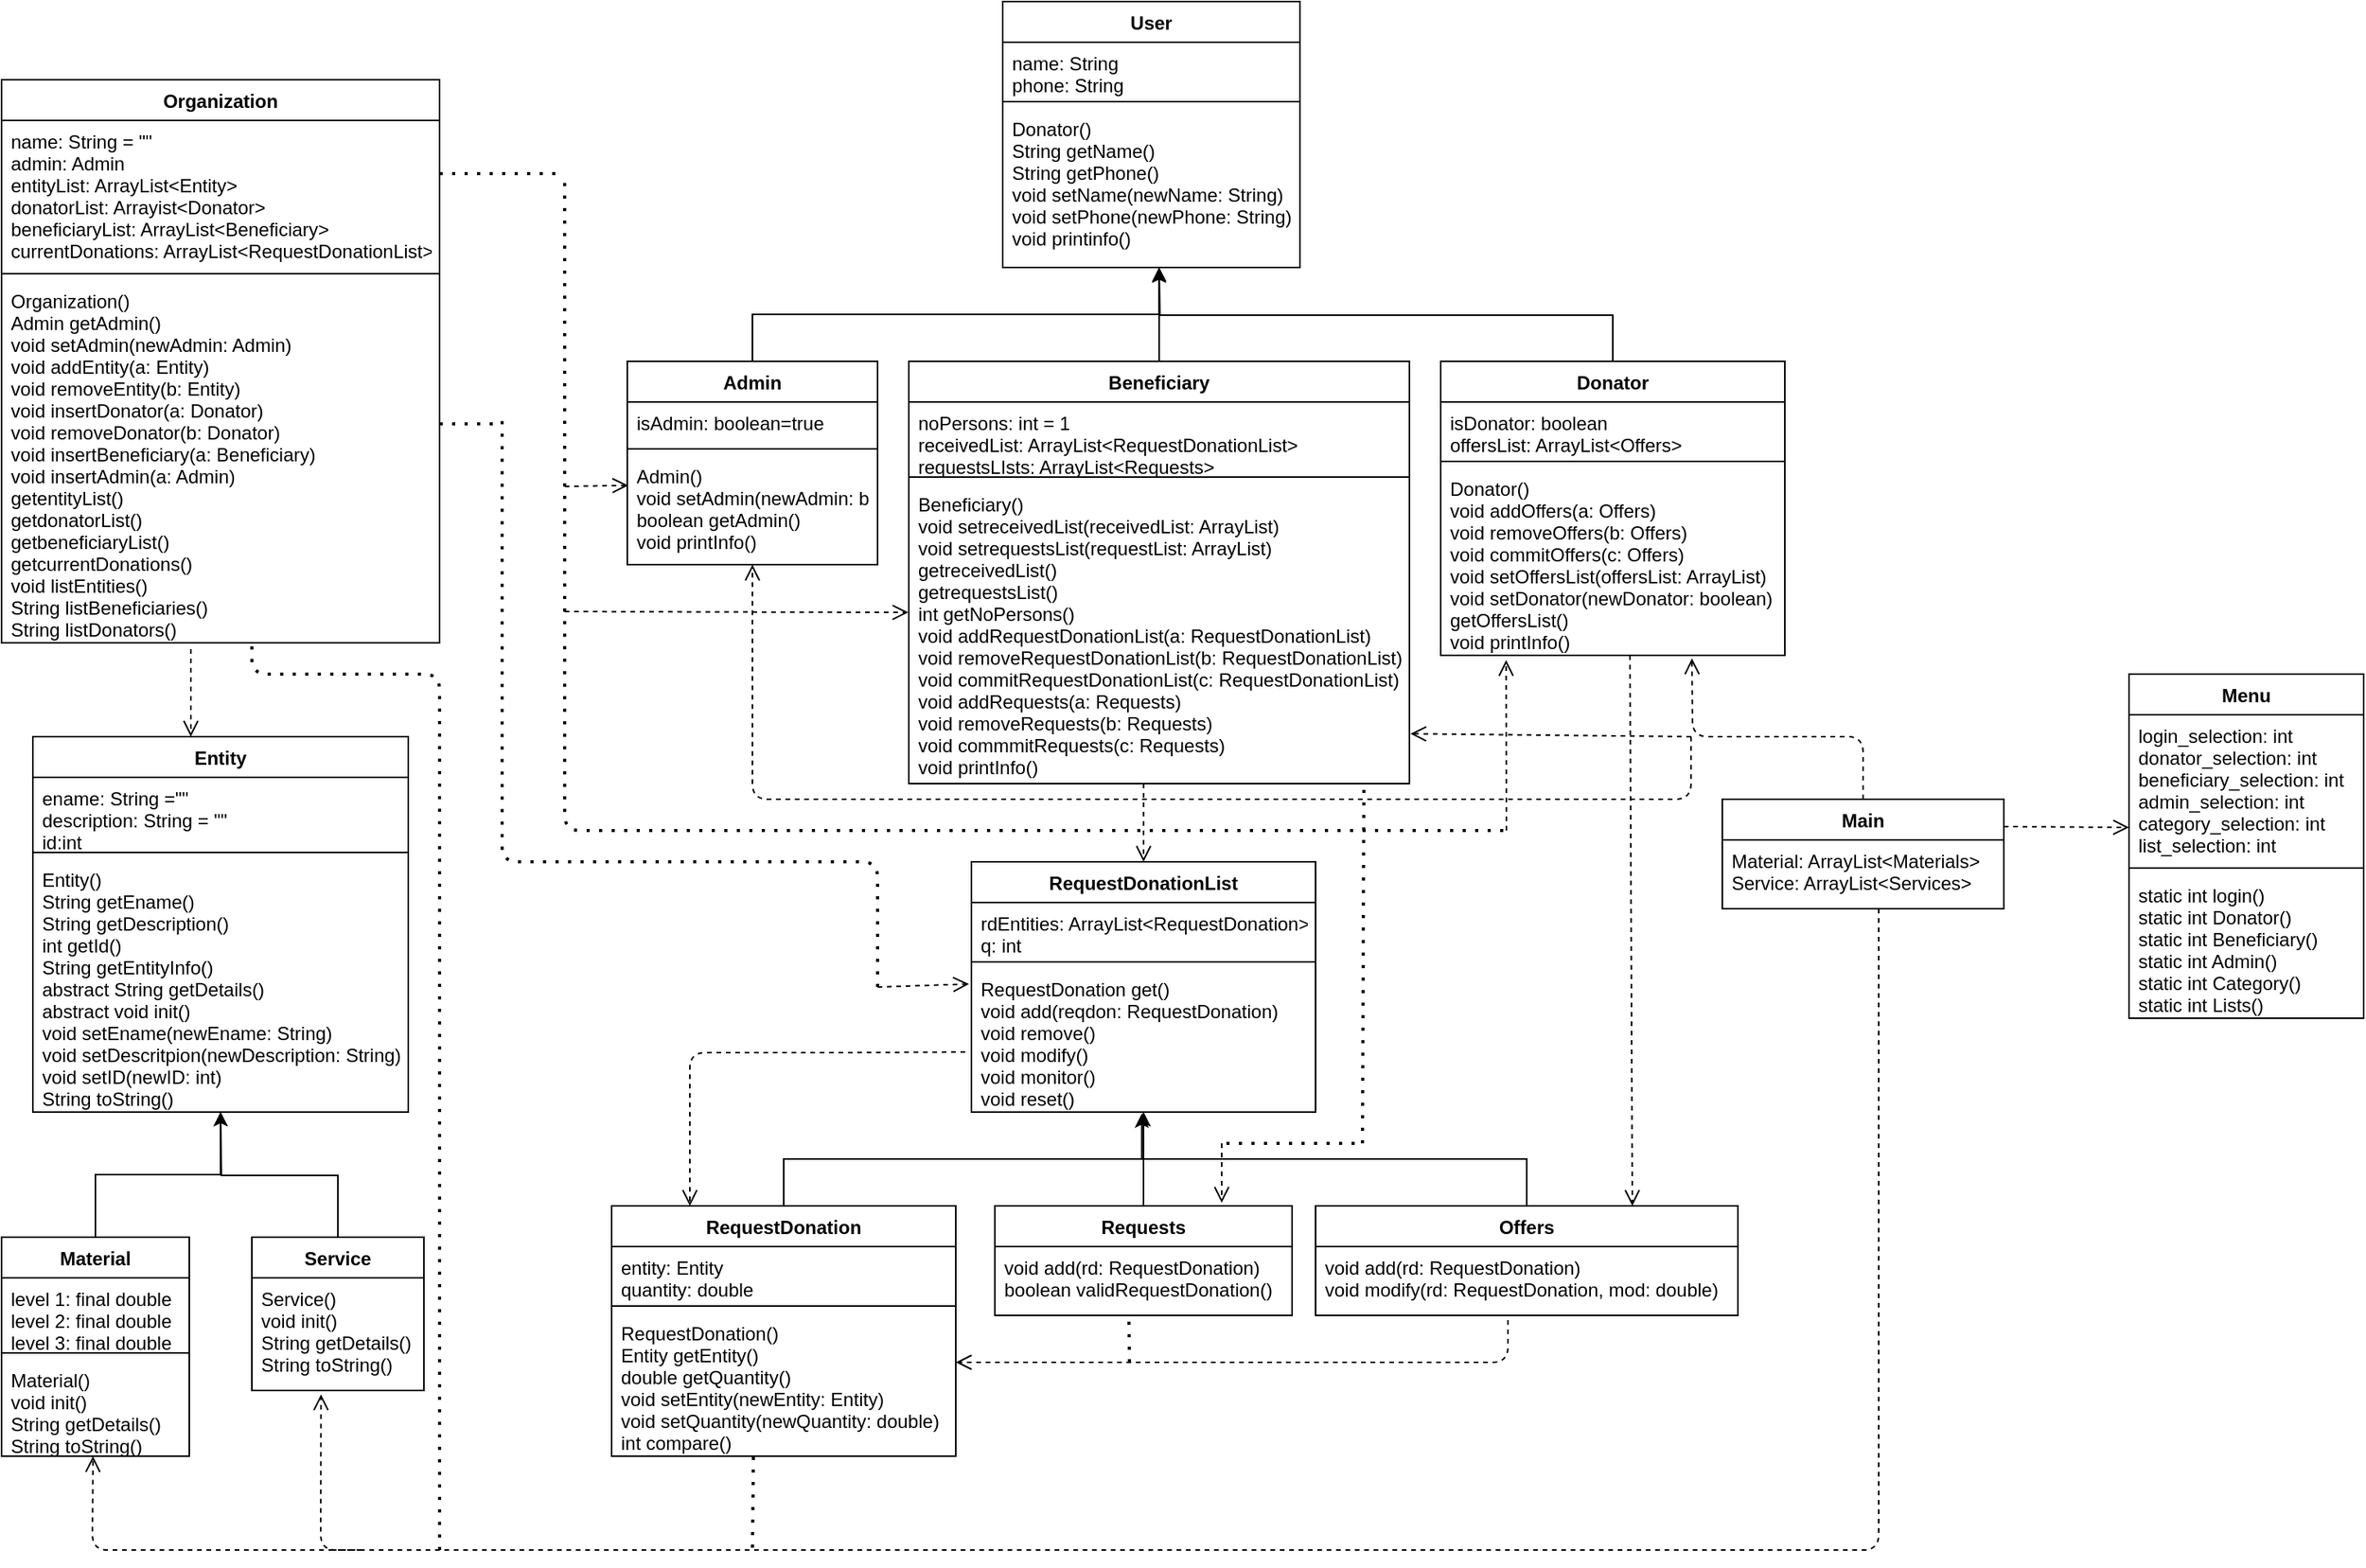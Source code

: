 <mxfile version="14.7.6" type="device"><diagram id="nrR3hgGdpVHECuDqaABF" name="Page-1"><mxGraphModel dx="2506" dy="1089" grid="1" gridSize="10" guides="1" tooltips="1" connect="1" arrows="1" fold="1" page="1" pageScale="1" pageWidth="1920" pageHeight="1200" math="0" shadow="0"><root><mxCell id="0"/><mxCell id="1" parent="0"/><mxCell id="hoWCv9j6FVmOAYDfdOE6-2" value="User" style="swimlane;fontStyle=1;align=center;verticalAlign=top;childLayout=stackLayout;horizontal=1;startSize=26;horizontalStack=0;resizeParent=1;resizeParentMax=0;resizeLast=0;collapsible=1;marginBottom=0;" vertex="1" parent="1"><mxGeometry x="760" y="10" width="190" height="170" as="geometry"/></mxCell><mxCell id="hoWCv9j6FVmOAYDfdOE6-3" value="name: String&#10;phone: String" style="text;strokeColor=none;fillColor=none;align=left;verticalAlign=top;spacingLeft=4;spacingRight=4;overflow=hidden;rotatable=0;points=[[0,0.5],[1,0.5]];portConstraint=eastwest;" vertex="1" parent="hoWCv9j6FVmOAYDfdOE6-2"><mxGeometry y="26" width="190" height="34" as="geometry"/></mxCell><mxCell id="hoWCv9j6FVmOAYDfdOE6-4" value="" style="line;strokeWidth=1;fillColor=none;align=left;verticalAlign=middle;spacingTop=-1;spacingLeft=3;spacingRight=3;rotatable=0;labelPosition=right;points=[];portConstraint=eastwest;" vertex="1" parent="hoWCv9j6FVmOAYDfdOE6-2"><mxGeometry y="60" width="190" height="8" as="geometry"/></mxCell><mxCell id="hoWCv9j6FVmOAYDfdOE6-5" value="Donator()&#10;String getName()&#10;String getPhone()&#10;void setName(newName: String)&#10;void setPhone(newPhone: String)&#10;void printinfo()" style="text;strokeColor=none;fillColor=none;align=left;verticalAlign=top;spacingLeft=4;spacingRight=4;overflow=hidden;rotatable=0;points=[[0,0.5],[1,0.5]];portConstraint=eastwest;" vertex="1" parent="hoWCv9j6FVmOAYDfdOE6-2"><mxGeometry y="68" width="190" height="102" as="geometry"/></mxCell><mxCell id="hoWCv9j6FVmOAYDfdOE6-77" style="edgeStyle=orthogonalEdgeStyle;rounded=0;orthogonalLoop=1;jettySize=auto;html=1;exitX=0.5;exitY=0;exitDx=0;exitDy=0;fontColor=none;" edge="1" parent="1" source="hoWCv9j6FVmOAYDfdOE6-7"><mxGeometry relative="1" as="geometry"><mxPoint x="860" y="180" as="targetPoint"/></mxGeometry></mxCell><mxCell id="hoWCv9j6FVmOAYDfdOE6-7" value="Donator" style="swimlane;fontStyle=1;align=center;verticalAlign=top;childLayout=stackLayout;horizontal=1;startSize=26;horizontalStack=0;resizeParent=1;resizeParentMax=0;resizeLast=0;collapsible=1;marginBottom=0;" vertex="1" parent="1"><mxGeometry x="1040" y="240" width="220" height="188" as="geometry"/></mxCell><mxCell id="hoWCv9j6FVmOAYDfdOE6-8" value="isDonator: boolean&#10;offersList: ArrayList&lt;Offers&gt;" style="text;strokeColor=none;fillColor=none;align=left;verticalAlign=top;spacingLeft=4;spacingRight=4;overflow=hidden;rotatable=0;points=[[0,0.5],[1,0.5]];portConstraint=eastwest;" vertex="1" parent="hoWCv9j6FVmOAYDfdOE6-7"><mxGeometry y="26" width="220" height="34" as="geometry"/></mxCell><mxCell id="hoWCv9j6FVmOAYDfdOE6-9" value="" style="line;strokeWidth=1;fillColor=none;align=left;verticalAlign=middle;spacingTop=-1;spacingLeft=3;spacingRight=3;rotatable=0;labelPosition=right;points=[];portConstraint=eastwest;" vertex="1" parent="hoWCv9j6FVmOAYDfdOE6-7"><mxGeometry y="60" width="220" height="8" as="geometry"/></mxCell><mxCell id="hoWCv9j6FVmOAYDfdOE6-10" value="Donator()&#10;void addOffers(a: Offers)&#10;void removeOffers(b: Offers)&#10;void commitOffers(c: Offers)&#10;void setOffersList(offersList: ArrayList)&#10;void setDonator(newDonator: boolean)&#10;getOffersList()&#10;void printInfo()&#10;" style="text;strokeColor=none;fillColor=none;align=left;verticalAlign=top;spacingLeft=4;spacingRight=4;overflow=hidden;rotatable=0;points=[[0,0.5],[1,0.5]];portConstraint=eastwest;" vertex="1" parent="hoWCv9j6FVmOAYDfdOE6-7"><mxGeometry y="68" width="220" height="120" as="geometry"/></mxCell><mxCell id="hoWCv9j6FVmOAYDfdOE6-27" style="edgeStyle=orthogonalEdgeStyle;rounded=0;orthogonalLoop=1;jettySize=auto;html=1;exitX=0.5;exitY=0;exitDx=0;exitDy=0;entryX=0.526;entryY=1.008;entryDx=0;entryDy=0;entryPerimeter=0;" edge="1" parent="1" source="hoWCv9j6FVmOAYDfdOE6-15" target="hoWCv9j6FVmOAYDfdOE6-5"><mxGeometry relative="1" as="geometry"/></mxCell><mxCell id="hoWCv9j6FVmOAYDfdOE6-15" value="Beneficiary" style="swimlane;fontStyle=1;align=center;verticalAlign=top;childLayout=stackLayout;horizontal=1;startSize=26;horizontalStack=0;resizeParent=1;resizeParentMax=0;resizeLast=0;collapsible=1;marginBottom=0;" vertex="1" parent="1"><mxGeometry x="700" y="240" width="320" height="270" as="geometry"/></mxCell><mxCell id="hoWCv9j6FVmOAYDfdOE6-16" value="noPersons: int = 1&#10;receivedList: ArrayList&lt;RequestDonationList&gt;&#10;requestsLIsts: ArrayList&lt;Requests&gt;" style="text;strokeColor=none;fillColor=none;align=left;verticalAlign=top;spacingLeft=4;spacingRight=4;overflow=hidden;rotatable=0;points=[[0,0.5],[1,0.5]];portConstraint=eastwest;" vertex="1" parent="hoWCv9j6FVmOAYDfdOE6-15"><mxGeometry y="26" width="320" height="44" as="geometry"/></mxCell><mxCell id="hoWCv9j6FVmOAYDfdOE6-17" value="" style="line;strokeWidth=1;fillColor=none;align=left;verticalAlign=middle;spacingTop=-1;spacingLeft=3;spacingRight=3;rotatable=0;labelPosition=right;points=[];portConstraint=eastwest;" vertex="1" parent="hoWCv9j6FVmOAYDfdOE6-15"><mxGeometry y="70" width="320" height="8" as="geometry"/></mxCell><mxCell id="hoWCv9j6FVmOAYDfdOE6-18" value="Beneficiary()&#10;void setreceivedList(receivedList: ArrayList)&#10;void setrequestsList(requestList: ArrayList)&#10;getreceivedList()&#10;getrequestsList()&#10;int getNoPersons()&#10;void addRequestDonationList(a: RequestDonationList)&#10;void removeRequestDonationList(b: RequestDonationList)&#10;void commitRequestDonationList(c: RequestDonationList)&#10;void addRequests(a: Requests)&#10;void removeRequests(b: Requests)&#10;void commmitRequests(c: Requests)&#10;void printInfo()" style="text;strokeColor=none;fillColor=none;align=left;verticalAlign=top;spacingLeft=4;spacingRight=4;overflow=hidden;rotatable=0;points=[[0,0.5],[1,0.5]];portConstraint=eastwest;" vertex="1" parent="hoWCv9j6FVmOAYDfdOE6-15"><mxGeometry y="78" width="320" height="192" as="geometry"/></mxCell><mxCell id="hoWCv9j6FVmOAYDfdOE6-25" style="edgeStyle=orthogonalEdgeStyle;rounded=0;orthogonalLoop=1;jettySize=auto;html=1;exitX=0.5;exitY=0;exitDx=0;exitDy=0;entryX=0.526;entryY=1;entryDx=0;entryDy=0;entryPerimeter=0;" edge="1" parent="1" source="hoWCv9j6FVmOAYDfdOE6-20" target="hoWCv9j6FVmOAYDfdOE6-5"><mxGeometry relative="1" as="geometry"/></mxCell><mxCell id="hoWCv9j6FVmOAYDfdOE6-20" value="Admin" style="swimlane;fontStyle=1;align=center;verticalAlign=top;childLayout=stackLayout;horizontal=1;startSize=26;horizontalStack=0;resizeParent=1;resizeParentMax=0;resizeLast=0;collapsible=1;marginBottom=0;" vertex="1" parent="1"><mxGeometry x="520" y="240" width="160" height="130" as="geometry"/></mxCell><mxCell id="hoWCv9j6FVmOAYDfdOE6-21" value="isAdmin: boolean=true" style="text;strokeColor=none;fillColor=none;align=left;verticalAlign=top;spacingLeft=4;spacingRight=4;overflow=hidden;rotatable=0;points=[[0,0.5],[1,0.5]];portConstraint=eastwest;" vertex="1" parent="hoWCv9j6FVmOAYDfdOE6-20"><mxGeometry y="26" width="160" height="26" as="geometry"/></mxCell><mxCell id="hoWCv9j6FVmOAYDfdOE6-22" value="" style="line;strokeWidth=1;fillColor=none;align=left;verticalAlign=middle;spacingTop=-1;spacingLeft=3;spacingRight=3;rotatable=0;labelPosition=right;points=[];portConstraint=eastwest;" vertex="1" parent="hoWCv9j6FVmOAYDfdOE6-20"><mxGeometry y="52" width="160" height="8" as="geometry"/></mxCell><mxCell id="hoWCv9j6FVmOAYDfdOE6-23" value="Admin()&#10;void setAdmin(newAdmin: boolean)&#10;boolean getAdmin()&#10;void printInfo()" style="text;strokeColor=none;fillColor=none;align=left;verticalAlign=top;spacingLeft=4;spacingRight=4;overflow=hidden;rotatable=0;points=[[0,0.5],[1,0.5]];portConstraint=eastwest;" vertex="1" parent="hoWCv9j6FVmOAYDfdOE6-20"><mxGeometry y="60" width="160" height="70" as="geometry"/></mxCell><mxCell id="hoWCv9j6FVmOAYDfdOE6-28" value="Entity" style="swimlane;fontStyle=1;align=center;verticalAlign=top;childLayout=stackLayout;horizontal=1;startSize=26;horizontalStack=0;resizeParent=1;resizeParentMax=0;resizeLast=0;collapsible=1;marginBottom=0;" vertex="1" parent="1"><mxGeometry x="140" y="480" width="240" height="240" as="geometry"/></mxCell><mxCell id="hoWCv9j6FVmOAYDfdOE6-29" value="ename: String =&quot;&quot;&#10;description: String = &quot;&quot;&#10;id:int" style="text;strokeColor=none;fillColor=none;align=left;verticalAlign=top;spacingLeft=4;spacingRight=4;overflow=hidden;rotatable=0;points=[[0,0.5],[1,0.5]];portConstraint=eastwest;" vertex="1" parent="hoWCv9j6FVmOAYDfdOE6-28"><mxGeometry y="26" width="240" height="44" as="geometry"/></mxCell><mxCell id="hoWCv9j6FVmOAYDfdOE6-30" value="" style="line;strokeWidth=1;fillColor=none;align=left;verticalAlign=middle;spacingTop=-1;spacingLeft=3;spacingRight=3;rotatable=0;labelPosition=right;points=[];portConstraint=eastwest;" vertex="1" parent="hoWCv9j6FVmOAYDfdOE6-28"><mxGeometry y="70" width="240" height="8" as="geometry"/></mxCell><mxCell id="hoWCv9j6FVmOAYDfdOE6-115" value="" style="endArrow=none;dashed=1;html=1;dashPattern=1 3;strokeWidth=2;fontColor=none;" edge="1" parent="hoWCv9j6FVmOAYDfdOE6-28"><mxGeometry width="50" height="50" relative="1" as="geometry"><mxPoint x="260" y="520" as="sourcePoint"/><mxPoint x="140" y="-62" as="targetPoint"/><Array as="points"><mxPoint x="260" y="-40"/><mxPoint x="140" y="-40"/></Array></mxGeometry></mxCell><mxCell id="hoWCv9j6FVmOAYDfdOE6-31" value="Entity()&#10;String getEname()&#10;String getDescription()&#10;int getId()&#10;String getEntityInfo()&#10;abstract String getDetails()&#10;abstract void init()&#10;void setEname(newEname: String)&#10;void setDescritpion(newDescription: String)&#10;void setID(newID: int)&#10;String toString()" style="text;strokeColor=none;fillColor=none;align=left;verticalAlign=top;spacingLeft=4;spacingRight=4;overflow=hidden;rotatable=0;points=[[0,0.5],[1,0.5]];portConstraint=eastwest;" vertex="1" parent="hoWCv9j6FVmOAYDfdOE6-28"><mxGeometry y="78" width="240" height="162" as="geometry"/></mxCell><mxCell id="hoWCv9j6FVmOAYDfdOE6-43" style="edgeStyle=orthogonalEdgeStyle;rounded=0;orthogonalLoop=1;jettySize=auto;html=1;exitX=0.5;exitY=0;exitDx=0;exitDy=0;entryX=0.5;entryY=1;entryDx=0;entryDy=0;entryPerimeter=0;" edge="1" parent="1" source="hoWCv9j6FVmOAYDfdOE6-32" target="hoWCv9j6FVmOAYDfdOE6-31"><mxGeometry relative="1" as="geometry"/></mxCell><mxCell id="hoWCv9j6FVmOAYDfdOE6-32" value="Material" style="swimlane;fontStyle=1;align=center;verticalAlign=top;childLayout=stackLayout;horizontal=1;startSize=26;horizontalStack=0;resizeParent=1;resizeParentMax=0;resizeLast=0;collapsible=1;marginBottom=0;" vertex="1" parent="1"><mxGeometry x="120" y="800" width="120" height="140" as="geometry"/></mxCell><mxCell id="hoWCv9j6FVmOAYDfdOE6-33" value="level 1: final double&#10;level 2: final double&#10;level 3: final double" style="text;strokeColor=none;fillColor=none;align=left;verticalAlign=top;spacingLeft=4;spacingRight=4;overflow=hidden;rotatable=0;points=[[0,0.5],[1,0.5]];portConstraint=eastwest;" vertex="1" parent="hoWCv9j6FVmOAYDfdOE6-32"><mxGeometry y="26" width="120" height="44" as="geometry"/></mxCell><mxCell id="hoWCv9j6FVmOAYDfdOE6-34" value="" style="line;strokeWidth=1;fillColor=none;align=left;verticalAlign=middle;spacingTop=-1;spacingLeft=3;spacingRight=3;rotatable=0;labelPosition=right;points=[];portConstraint=eastwest;" vertex="1" parent="hoWCv9j6FVmOAYDfdOE6-32"><mxGeometry y="70" width="120" height="8" as="geometry"/></mxCell><mxCell id="hoWCv9j6FVmOAYDfdOE6-35" value="Material()&#10;void init()&#10;String getDetails()&#10;String toString()" style="text;strokeColor=none;fillColor=none;align=left;verticalAlign=top;spacingLeft=4;spacingRight=4;overflow=hidden;rotatable=0;points=[[0,0.5],[1,0.5]];portConstraint=eastwest;" vertex="1" parent="hoWCv9j6FVmOAYDfdOE6-32"><mxGeometry y="78" width="120" height="62" as="geometry"/></mxCell><mxCell id="hoWCv9j6FVmOAYDfdOE6-44" style="edgeStyle=orthogonalEdgeStyle;rounded=0;orthogonalLoop=1;jettySize=auto;html=1;exitX=0.5;exitY=0;exitDx=0;exitDy=0;" edge="1" parent="1" source="hoWCv9j6FVmOAYDfdOE6-36"><mxGeometry relative="1" as="geometry"><mxPoint x="260" y="720" as="targetPoint"/></mxGeometry></mxCell><mxCell id="hoWCv9j6FVmOAYDfdOE6-36" value="Service" style="swimlane;fontStyle=1;align=center;verticalAlign=top;childLayout=stackLayout;horizontal=1;startSize=26;horizontalStack=0;resizeParent=1;resizeParentMax=0;resizeLast=0;collapsible=1;marginBottom=0;" vertex="1" parent="1"><mxGeometry x="280" y="800" width="110" height="98" as="geometry"/></mxCell><mxCell id="hoWCv9j6FVmOAYDfdOE6-39" value="Service()&#10;void init()&#10;String getDetails()&#10;String toString()" style="text;strokeColor=none;fillColor=none;align=left;verticalAlign=top;spacingLeft=4;spacingRight=4;overflow=hidden;rotatable=0;points=[[0,0.5],[1,0.5]];portConstraint=eastwest;" vertex="1" parent="hoWCv9j6FVmOAYDfdOE6-36"><mxGeometry y="26" width="110" height="72" as="geometry"/></mxCell><mxCell id="hoWCv9j6FVmOAYDfdOE6-45" value="Menu" style="swimlane;fontStyle=1;align=center;verticalAlign=top;childLayout=stackLayout;horizontal=1;startSize=26;horizontalStack=0;resizeParent=1;resizeParentMax=0;resizeLast=0;collapsible=1;marginBottom=0;" vertex="1" parent="1"><mxGeometry x="1480" y="440" width="150" height="220" as="geometry"/></mxCell><mxCell id="hoWCv9j6FVmOAYDfdOE6-46" value="login_selection: int&#10;donator_selection: int&#10;beneficiary_selection: int&#10;admin_selection: int&#10;category_selection: int&#10;list_selection: int&#10;" style="text;strokeColor=none;fillColor=none;align=left;verticalAlign=top;spacingLeft=4;spacingRight=4;overflow=hidden;rotatable=0;points=[[0,0.5],[1,0.5]];portConstraint=eastwest;" vertex="1" parent="hoWCv9j6FVmOAYDfdOE6-45"><mxGeometry y="26" width="150" height="94" as="geometry"/></mxCell><mxCell id="hoWCv9j6FVmOAYDfdOE6-47" value="" style="line;strokeWidth=1;fillColor=none;align=left;verticalAlign=middle;spacingTop=-1;spacingLeft=3;spacingRight=3;rotatable=0;labelPosition=right;points=[];portConstraint=eastwest;" vertex="1" parent="hoWCv9j6FVmOAYDfdOE6-45"><mxGeometry y="120" width="150" height="8" as="geometry"/></mxCell><mxCell id="hoWCv9j6FVmOAYDfdOE6-48" value="static int login()&#10;static int Donator()&#10;static int Beneficiary()&#10;static int Admin()&#10;static int Category()&#10;static int Lists()" style="text;strokeColor=none;fillColor=none;align=left;verticalAlign=top;spacingLeft=4;spacingRight=4;overflow=hidden;rotatable=0;points=[[0,0.5],[1,0.5]];portConstraint=eastwest;" vertex="1" parent="hoWCv9j6FVmOAYDfdOE6-45"><mxGeometry y="128" width="150" height="92" as="geometry"/></mxCell><mxCell id="hoWCv9j6FVmOAYDfdOE6-49" value="RequestDonationList" style="swimlane;fontStyle=1;align=center;verticalAlign=top;childLayout=stackLayout;horizontal=1;startSize=26;horizontalStack=0;resizeParent=1;resizeParentMax=0;resizeLast=0;collapsible=1;marginBottom=0;" vertex="1" parent="1"><mxGeometry x="740" y="560" width="220" height="160" as="geometry"/></mxCell><mxCell id="hoWCv9j6FVmOAYDfdOE6-50" value="rdEntities: ArrayList&lt;RequestDonation&gt;&#10;q: int" style="text;strokeColor=none;fillColor=none;align=left;verticalAlign=top;spacingLeft=4;spacingRight=4;overflow=hidden;rotatable=0;points=[[0,0.5],[1,0.5]];portConstraint=eastwest;" vertex="1" parent="hoWCv9j6FVmOAYDfdOE6-49"><mxGeometry y="26" width="220" height="34" as="geometry"/></mxCell><mxCell id="hoWCv9j6FVmOAYDfdOE6-51" value="" style="line;strokeWidth=1;fillColor=none;align=left;verticalAlign=middle;spacingTop=-1;spacingLeft=3;spacingRight=3;rotatable=0;labelPosition=right;points=[];portConstraint=eastwest;" vertex="1" parent="hoWCv9j6FVmOAYDfdOE6-49"><mxGeometry y="60" width="220" height="8" as="geometry"/></mxCell><mxCell id="hoWCv9j6FVmOAYDfdOE6-52" value="RequestDonation get()&#10;void add(reqdon: RequestDonation)&#10;void remove()&#10;void modify()&#10;void monitor()&#10;void reset()&#10;" style="text;strokeColor=none;fillColor=none;align=left;verticalAlign=top;spacingLeft=4;spacingRight=4;overflow=hidden;rotatable=0;points=[[0,0.5],[1,0.5]];portConstraint=eastwest;" vertex="1" parent="hoWCv9j6FVmOAYDfdOE6-49"><mxGeometry y="68" width="220" height="92" as="geometry"/></mxCell><mxCell id="hoWCv9j6FVmOAYDfdOE6-57" style="edgeStyle=orthogonalEdgeStyle;rounded=0;orthogonalLoop=1;jettySize=auto;html=1;exitX=0.5;exitY=0;exitDx=0;exitDy=0;entryX=0.495;entryY=1.011;entryDx=0;entryDy=0;entryPerimeter=0;" edge="1" parent="1" source="hoWCv9j6FVmOAYDfdOE6-53" target="hoWCv9j6FVmOAYDfdOE6-52"><mxGeometry relative="1" as="geometry"/></mxCell><mxCell id="hoWCv9j6FVmOAYDfdOE6-53" value="Requests" style="swimlane;fontStyle=1;align=center;verticalAlign=top;childLayout=stackLayout;horizontal=1;startSize=26;horizontalStack=0;resizeParent=1;resizeParentMax=0;resizeLast=0;collapsible=1;marginBottom=0;" vertex="1" parent="1"><mxGeometry x="755" y="780" width="190" height="70" as="geometry"/></mxCell><mxCell id="hoWCv9j6FVmOAYDfdOE6-56" value="void add(rd: RequestDonation)&#10;boolean validRequestDonation()" style="text;strokeColor=none;fillColor=none;align=left;verticalAlign=top;spacingLeft=4;spacingRight=4;overflow=hidden;rotatable=0;points=[[0,0.5],[1,0.5]];portConstraint=eastwest;" vertex="1" parent="hoWCv9j6FVmOAYDfdOE6-53"><mxGeometry y="26" width="190" height="44" as="geometry"/></mxCell><mxCell id="hoWCv9j6FVmOAYDfdOE6-62" style="edgeStyle=orthogonalEdgeStyle;rounded=0;orthogonalLoop=1;jettySize=auto;html=1;exitX=0.5;exitY=0;exitDx=0;exitDy=0;entryX=0.5;entryY=1;entryDx=0;entryDy=0;entryPerimeter=0;" edge="1" parent="1" source="hoWCv9j6FVmOAYDfdOE6-58" target="hoWCv9j6FVmOAYDfdOE6-52"><mxGeometry relative="1" as="geometry"/></mxCell><mxCell id="hoWCv9j6FVmOAYDfdOE6-58" value="Offers" style="swimlane;fontStyle=1;align=center;verticalAlign=top;childLayout=stackLayout;horizontal=1;startSize=26;horizontalStack=0;resizeParent=1;resizeParentMax=0;resizeLast=0;collapsible=1;marginBottom=0;" vertex="1" parent="1"><mxGeometry x="960" y="780" width="270" height="70" as="geometry"/></mxCell><mxCell id="hoWCv9j6FVmOAYDfdOE6-61" value="void add(rd: RequestDonation)&#10;void modify(rd: RequestDonation, mod: double)" style="text;strokeColor=none;fillColor=none;align=left;verticalAlign=top;spacingLeft=4;spacingRight=4;overflow=hidden;rotatable=0;points=[[0,0.5],[1,0.5]];portConstraint=eastwest;" vertex="1" parent="hoWCv9j6FVmOAYDfdOE6-58"><mxGeometry y="26" width="270" height="44" as="geometry"/></mxCell><mxCell id="hoWCv9j6FVmOAYDfdOE6-73" style="edgeStyle=orthogonalEdgeStyle;rounded=0;orthogonalLoop=1;jettySize=auto;html=1;exitX=0.5;exitY=0;exitDx=0;exitDy=0;entryX=0.5;entryY=1;entryDx=0;entryDy=0;entryPerimeter=0;fontColor=none;" edge="1" parent="1" source="hoWCv9j6FVmOAYDfdOE6-64" target="hoWCv9j6FVmOAYDfdOE6-52"><mxGeometry relative="1" as="geometry"/></mxCell><mxCell id="hoWCv9j6FVmOAYDfdOE6-64" value="RequestDonation" style="swimlane;fontStyle=1;align=center;verticalAlign=top;childLayout=stackLayout;horizontal=1;startSize=26;horizontalStack=0;resizeParent=1;resizeParentMax=0;resizeLast=0;collapsible=1;marginBottom=0;" vertex="1" parent="1"><mxGeometry x="510" y="780" width="220" height="160" as="geometry"/></mxCell><mxCell id="hoWCv9j6FVmOAYDfdOE6-65" value="entity: Entity&#10;quantity: double" style="text;strokeColor=none;fillColor=none;align=left;verticalAlign=top;spacingLeft=4;spacingRight=4;overflow=hidden;rotatable=0;points=[[0,0.5],[1,0.5]];portConstraint=eastwest;" vertex="1" parent="hoWCv9j6FVmOAYDfdOE6-64"><mxGeometry y="26" width="220" height="34" as="geometry"/></mxCell><mxCell id="hoWCv9j6FVmOAYDfdOE6-66" value="" style="line;strokeWidth=1;fillColor=none;align=left;verticalAlign=middle;spacingTop=-1;spacingLeft=3;spacingRight=3;rotatable=0;labelPosition=right;points=[];portConstraint=eastwest;" vertex="1" parent="hoWCv9j6FVmOAYDfdOE6-64"><mxGeometry y="60" width="220" height="8" as="geometry"/></mxCell><mxCell id="hoWCv9j6FVmOAYDfdOE6-67" value="RequestDonation()&#10;Entity getEntity()&#10;double getQuantity()&#10;void setEntity(newEntity: Entity)&#10;void setQuantity(newQuantity: double)&#10;int compare()" style="text;strokeColor=none;fillColor=none;align=left;verticalAlign=top;spacingLeft=4;spacingRight=4;overflow=hidden;rotatable=0;points=[[0,0.5],[1,0.5]];portConstraint=eastwest;" vertex="1" parent="hoWCv9j6FVmOAYDfdOE6-64"><mxGeometry y="68" width="220" height="92" as="geometry"/></mxCell><mxCell id="hoWCv9j6FVmOAYDfdOE6-76" value="return" style="html=1;verticalAlign=bottom;endArrow=open;dashed=1;endSize=8;noLabel=1;fontColor=none;exitX=0.469;exitY=1;exitDx=0;exitDy=0;exitPerimeter=0;" edge="1" parent="1" source="hoWCv9j6FVmOAYDfdOE6-18" target="hoWCv9j6FVmOAYDfdOE6-49"><mxGeometry relative="1" as="geometry"><mxPoint x="860" y="520" as="sourcePoint"/><mxPoint x="760" y="520" as="targetPoint"/></mxGeometry></mxCell><mxCell id="hoWCv9j6FVmOAYDfdOE6-78" value="return" style="html=1;verticalAlign=bottom;endArrow=open;dashed=1;endSize=8;noLabel=1;fontColor=none;entryX=0.75;entryY=0;entryDx=0;entryDy=0;exitX=0.55;exitY=1;exitDx=0;exitDy=0;exitPerimeter=0;" edge="1" parent="1" source="hoWCv9j6FVmOAYDfdOE6-10" target="hoWCv9j6FVmOAYDfdOE6-58"><mxGeometry relative="1" as="geometry"><mxPoint x="1150" y="460" as="sourcePoint"/><mxPoint x="1050" y="460" as="targetPoint"/></mxGeometry></mxCell><mxCell id="hoWCv9j6FVmOAYDfdOE6-80" value="" style="endArrow=none;dashed=1;html=1;dashPattern=1 3;strokeWidth=2;fontColor=none;entryX=0.909;entryY=1;entryDx=0;entryDy=0;entryPerimeter=0;" edge="1" parent="1" target="hoWCv9j6FVmOAYDfdOE6-18"><mxGeometry width="50" height="50" relative="1" as="geometry"><mxPoint x="990" y="740" as="sourcePoint"/><mxPoint x="990" y="520" as="targetPoint"/></mxGeometry></mxCell><mxCell id="hoWCv9j6FVmOAYDfdOE6-81" value="" style="endArrow=none;dashed=1;html=1;dashPattern=1 3;strokeWidth=2;fontColor=none;" edge="1" parent="1"><mxGeometry width="50" height="50" relative="1" as="geometry"><mxPoint x="985" y="740" as="sourcePoint"/><mxPoint x="900" y="740" as="targetPoint"/></mxGeometry></mxCell><mxCell id="hoWCv9j6FVmOAYDfdOE6-82" value="return" style="html=1;verticalAlign=bottom;endArrow=open;dashed=1;endSize=8;noLabel=1;fontColor=none;" edge="1" parent="1"><mxGeometry relative="1" as="geometry"><mxPoint x="900" y="740" as="sourcePoint"/><mxPoint x="900" y="778" as="targetPoint"/></mxGeometry></mxCell><mxCell id="hoWCv9j6FVmOAYDfdOE6-83" value="Organization" style="swimlane;fontStyle=1;align=center;verticalAlign=top;childLayout=stackLayout;horizontal=1;startSize=26;horizontalStack=0;resizeParent=1;resizeParentMax=0;resizeLast=0;collapsible=1;marginBottom=0;" vertex="1" parent="1"><mxGeometry x="120" y="60" width="280" height="360" as="geometry"/></mxCell><mxCell id="hoWCv9j6FVmOAYDfdOE6-84" value="name: String = &quot;&quot;&#10;admin: Admin&#10;entityList: ArrayList&lt;Entity&gt;&#10;donatorList: Arrayist&lt;Donator&gt;&#10;beneficiaryList: ArrayList&lt;Beneficiary&gt;&#10;currentDonations: ArrayList&lt;RequestDonationList&gt;" style="text;strokeColor=none;fillColor=none;align=left;verticalAlign=top;spacingLeft=4;spacingRight=4;overflow=hidden;rotatable=0;points=[[0,0.5],[1,0.5]];portConstraint=eastwest;" vertex="1" parent="hoWCv9j6FVmOAYDfdOE6-83"><mxGeometry y="26" width="280" height="94" as="geometry"/></mxCell><mxCell id="hoWCv9j6FVmOAYDfdOE6-85" value="" style="line;strokeWidth=1;fillColor=none;align=left;verticalAlign=middle;spacingTop=-1;spacingLeft=3;spacingRight=3;rotatable=0;labelPosition=right;points=[];portConstraint=eastwest;" vertex="1" parent="hoWCv9j6FVmOAYDfdOE6-83"><mxGeometry y="120" width="280" height="8" as="geometry"/></mxCell><mxCell id="hoWCv9j6FVmOAYDfdOE6-86" value="Organization()&#10;Admin getAdmin()&#10;void setAdmin(newAdmin: Admin)&#10;void addEntity(a: Entity)&#10;void removeEntity(b: Entity)&#10;void insertDonator(a: Donator)&#10;void removeDonator(b: Donator)&#10;void insertBeneficiary(a: Beneficiary)&#10;void insertAdmin(a: Admin)&#10;getentityList()&#10;getdonatorList()&#10;getbeneficiaryList()&#10;getcurrentDonations()&#10;void listEntities()&#10;String listBeneficiaries()&#10;String listDonators()&#10;" style="text;strokeColor=none;fillColor=none;align=left;verticalAlign=top;spacingLeft=4;spacingRight=4;overflow=hidden;rotatable=0;points=[[0,0.5],[1,0.5]];portConstraint=eastwest;" vertex="1" parent="hoWCv9j6FVmOAYDfdOE6-83"><mxGeometry y="128" width="280" height="232" as="geometry"/></mxCell><mxCell id="hoWCv9j6FVmOAYDfdOE6-88" value="" style="endArrow=none;dashed=1;html=1;dashPattern=1 3;strokeWidth=2;fontColor=none;" edge="1" parent="1"><mxGeometry width="50" height="50" relative="1" as="geometry"><mxPoint x="480" y="320" as="sourcePoint"/><mxPoint x="480" y="120" as="targetPoint"/></mxGeometry></mxCell><mxCell id="hoWCv9j6FVmOAYDfdOE6-89" value="" style="endArrow=none;dashed=1;html=1;dashPattern=1 3;strokeWidth=2;fontColor=none;" edge="1" parent="1"><mxGeometry width="50" height="50" relative="1" as="geometry"><mxPoint x="400" y="120" as="sourcePoint"/><mxPoint x="480" y="120" as="targetPoint"/></mxGeometry></mxCell><mxCell id="hoWCv9j6FVmOAYDfdOE6-90" value="return" style="html=1;verticalAlign=bottom;endArrow=open;dashed=1;endSize=8;noLabel=1;fontColor=none;entryX=0.004;entryY=0.276;entryDx=0;entryDy=0;entryPerimeter=0;" edge="1" parent="1" target="hoWCv9j6FVmOAYDfdOE6-23"><mxGeometry relative="1" as="geometry"><mxPoint x="480" y="320" as="sourcePoint"/><mxPoint x="400" y="320" as="targetPoint"/></mxGeometry></mxCell><mxCell id="hoWCv9j6FVmOAYDfdOE6-91" value="" style="endArrow=none;dashed=1;html=1;dashPattern=1 3;strokeWidth=2;fontColor=none;" edge="1" parent="1"><mxGeometry width="50" height="50" relative="1" as="geometry"><mxPoint x="480" y="400" as="sourcePoint"/><mxPoint x="480" y="320" as="targetPoint"/><Array as="points"><mxPoint x="480" y="340"/></Array></mxGeometry></mxCell><mxCell id="hoWCv9j6FVmOAYDfdOE6-92" value="return" style="html=1;verticalAlign=bottom;endArrow=open;dashed=1;endSize=8;noLabel=1;fontColor=none;entryX=-0.001;entryY=0.43;entryDx=0;entryDy=0;entryPerimeter=0;" edge="1" parent="1" target="hoWCv9j6FVmOAYDfdOE6-18"><mxGeometry relative="1" as="geometry"><mxPoint x="480" y="400" as="sourcePoint"/><mxPoint x="520" y="380" as="targetPoint"/></mxGeometry></mxCell><mxCell id="hoWCv9j6FVmOAYDfdOE6-93" value="return" style="html=1;verticalAlign=bottom;endArrow=open;dashed=1;endSize=8;noLabel=1;fontColor=none;entryX=0.19;entryY=1.025;entryDx=0;entryDy=0;entryPerimeter=0;" edge="1" parent="1" target="hoWCv9j6FVmOAYDfdOE6-10"><mxGeometry relative="1" as="geometry"><mxPoint x="1082" y="540" as="sourcePoint"/><mxPoint x="1239.68" y="540.56" as="targetPoint"/></mxGeometry></mxCell><mxCell id="hoWCv9j6FVmOAYDfdOE6-94" value="" style="endArrow=none;dashed=1;html=1;dashPattern=1 3;strokeWidth=2;fontColor=none;" edge="1" parent="1"><mxGeometry width="50" height="50" relative="1" as="geometry"><mxPoint x="1080" y="540" as="sourcePoint"/><mxPoint x="480" y="400" as="targetPoint"/><Array as="points"><mxPoint x="480" y="540"/></Array></mxGeometry></mxCell><mxCell id="hoWCv9j6FVmOAYDfdOE6-96" value="" style="endArrow=none;dashed=1;html=1;dashPattern=1 3;strokeWidth=2;fontColor=none;" edge="1" parent="1"><mxGeometry width="50" height="50" relative="1" as="geometry"><mxPoint x="400" y="280" as="sourcePoint"/><mxPoint x="440" y="280" as="targetPoint"/></mxGeometry></mxCell><mxCell id="hoWCv9j6FVmOAYDfdOE6-97" value="return" style="html=1;verticalAlign=bottom;endArrow=open;dashed=1;endSize=8;noLabel=1;fontColor=none;" edge="1" parent="1"><mxGeometry relative="1" as="geometry"><mxPoint x="241" y="424" as="sourcePoint"/><mxPoint x="241" y="480" as="targetPoint"/></mxGeometry></mxCell><mxCell id="hoWCv9j6FVmOAYDfdOE6-98" value="" style="endArrow=none;dashed=1;html=1;dashPattern=1 3;strokeWidth=2;fontColor=none;" edge="1" parent="1"><mxGeometry width="50" height="50" relative="1" as="geometry"><mxPoint x="680" y="640" as="sourcePoint"/><mxPoint x="440" y="275" as="targetPoint"/><Array as="points"><mxPoint x="680" y="560"/><mxPoint x="440" y="560"/></Array></mxGeometry></mxCell><mxCell id="hoWCv9j6FVmOAYDfdOE6-99" value="return" style="html=1;verticalAlign=bottom;endArrow=open;dashed=1;endSize=8;noLabel=1;fontColor=none;entryX=-0.007;entryY=0.11;entryDx=0;entryDy=0;entryPerimeter=0;" edge="1" parent="1" target="hoWCv9j6FVmOAYDfdOE6-52"><mxGeometry relative="1" as="geometry"><mxPoint x="680" y="640.09" as="sourcePoint"/><mxPoint x="720.64" y="639.41" as="targetPoint"/></mxGeometry></mxCell><mxCell id="hoWCv9j6FVmOAYDfdOE6-100" value="return" style="html=1;verticalAlign=bottom;endArrow=open;dashed=1;endSize=8;noLabel=1;fontColor=none;exitX=-0.018;exitY=0.583;exitDx=0;exitDy=0;exitPerimeter=0;" edge="1" parent="1" source="hoWCv9j6FVmOAYDfdOE6-52"><mxGeometry relative="1" as="geometry"><mxPoint x="560" y="680" as="sourcePoint"/><mxPoint x="560" y="780" as="targetPoint"/><Array as="points"><mxPoint x="650" y="682"/><mxPoint x="560" y="682"/></Array></mxGeometry></mxCell><mxCell id="hoWCv9j6FVmOAYDfdOE6-101" value="return" style="html=1;verticalAlign=bottom;endArrow=open;dashed=1;endSize=8;noLabel=1;fontColor=none;" edge="1" parent="1"><mxGeometry relative="1" as="geometry"><mxPoint x="1083" y="853" as="sourcePoint"/><mxPoint x="730" y="880" as="targetPoint"/><Array as="points"><mxPoint x="1083" y="880"/></Array></mxGeometry></mxCell><mxCell id="hoWCv9j6FVmOAYDfdOE6-103" value="" style="endArrow=none;dashed=1;html=1;dashPattern=1 3;strokeWidth=2;fontColor=none;entryX=0.451;entryY=1.051;entryDx=0;entryDy=0;entryPerimeter=0;" edge="1" parent="1" target="hoWCv9j6FVmOAYDfdOE6-56"><mxGeometry width="50" height="50" relative="1" as="geometry"><mxPoint x="841" y="880" as="sourcePoint"/><mxPoint x="890" y="950" as="targetPoint"/></mxGeometry></mxCell><mxCell id="hoWCv9j6FVmOAYDfdOE6-104" value="Main" style="swimlane;fontStyle=1;align=center;verticalAlign=top;childLayout=stackLayout;horizontal=1;startSize=26;horizontalStack=0;resizeParent=1;resizeParentMax=0;resizeLast=0;collapsible=1;marginBottom=0;" vertex="1" parent="1"><mxGeometry x="1220" y="520" width="180" height="70" as="geometry"/></mxCell><mxCell id="hoWCv9j6FVmOAYDfdOE6-105" value="Material: ArrayList&lt;Materials&gt;&#10;Service: ArrayList&lt;Services&gt;" style="text;strokeColor=none;fillColor=none;align=left;verticalAlign=top;spacingLeft=4;spacingRight=4;overflow=hidden;rotatable=0;points=[[0,0.5],[1,0.5]];portConstraint=eastwest;" vertex="1" parent="hoWCv9j6FVmOAYDfdOE6-104"><mxGeometry y="26" width="180" height="44" as="geometry"/></mxCell><mxCell id="hoWCv9j6FVmOAYDfdOE6-109" value="return" style="html=1;verticalAlign=bottom;endArrow=open;dashed=1;endSize=8;noLabel=1;fontColor=none;entryX=0.73;entryY=1.016;entryDx=0;entryDy=0;entryPerimeter=0;" edge="1" parent="hoWCv9j6FVmOAYDfdOE6-104" target="hoWCv9j6FVmOAYDfdOE6-10"><mxGeometry relative="1" as="geometry"><mxPoint x="90" as="sourcePoint"/><mxPoint x="160" y="-7.09" as="targetPoint"/><Array as="points"><mxPoint x="90" y="-40"/><mxPoint x="-19" y="-40"/></Array></mxGeometry></mxCell><mxCell id="hoWCv9j6FVmOAYDfdOE6-108" value="return" style="html=1;verticalAlign=bottom;endArrow=open;dashed=1;endSize=8;noLabel=1;fontColor=none;exitX=1;exitY=0.25;exitDx=0;exitDy=0;" edge="1" parent="1" source="hoWCv9j6FVmOAYDfdOE6-104"><mxGeometry relative="1" as="geometry"><mxPoint x="1410" y="546.0" as="sourcePoint"/><mxPoint x="1480" y="538" as="targetPoint"/></mxGeometry></mxCell><mxCell id="hoWCv9j6FVmOAYDfdOE6-110" value="return" style="html=1;verticalAlign=bottom;endArrow=open;dashed=1;endSize=8;noLabel=1;fontColor=none;entryX=0.73;entryY=1.016;entryDx=0;entryDy=0;entryPerimeter=0;" edge="1" parent="1"><mxGeometry relative="1" as="geometry"><mxPoint x="1200" y="480" as="sourcePoint"/><mxPoint x="600.0" y="370.0" as="targetPoint"/><Array as="points"><mxPoint x="1200" y="520"/><mxPoint x="600" y="520"/></Array></mxGeometry></mxCell><mxCell id="hoWCv9j6FVmOAYDfdOE6-111" value="return" style="html=1;verticalAlign=bottom;endArrow=open;dashed=1;endSize=8;noLabel=1;fontColor=none;entryX=1.002;entryY=0.834;entryDx=0;entryDy=0;entryPerimeter=0;" edge="1" parent="1" target="hoWCv9j6FVmOAYDfdOE6-18"><mxGeometry relative="1" as="geometry"><mxPoint x="1200" y="480" as="sourcePoint"/><mxPoint x="1020.0" y="460" as="targetPoint"/></mxGeometry></mxCell><mxCell id="hoWCv9j6FVmOAYDfdOE6-112" value="return" style="html=1;verticalAlign=bottom;endArrow=open;dashed=1;endSize=8;noLabel=1;fontColor=none;entryX=0.402;entryY=1.034;entryDx=0;entryDy=0;entryPerimeter=0;" edge="1" parent="1" target="hoWCv9j6FVmOAYDfdOE6-39"><mxGeometry relative="1" as="geometry"><mxPoint x="1320" y="590" as="sourcePoint"/><mxPoint x="1320" y="1000" as="targetPoint"/><Array as="points"><mxPoint x="1320" y="1000"/><mxPoint x="830" y="1000"/><mxPoint x="324" y="1000"/></Array></mxGeometry></mxCell><mxCell id="hoWCv9j6FVmOAYDfdOE6-113" value="return" style="html=1;verticalAlign=bottom;endArrow=open;dashed=1;endSize=8;noLabel=1;fontColor=none;entryX=-0.007;entryY=0.11;entryDx=0;entryDy=0;entryPerimeter=0;" edge="1" parent="1"><mxGeometry relative="1" as="geometry"><mxPoint x="350" y="1000" as="sourcePoint"/><mxPoint x="178.46" y="940.0" as="targetPoint"/><Array as="points"><mxPoint x="178" y="1000"/></Array></mxGeometry></mxCell><mxCell id="hoWCv9j6FVmOAYDfdOE6-117" value="" style="endArrow=none;dashed=1;html=1;dashPattern=1 3;strokeWidth=2;fontColor=none;exitX=0.412;exitY=1.005;exitDx=0;exitDy=0;exitPerimeter=0;" edge="1" parent="1" source="hoWCv9j6FVmOAYDfdOE6-67"><mxGeometry width="50" height="50" relative="1" as="geometry"><mxPoint x="620" y="950" as="sourcePoint"/><mxPoint x="600" y="1000" as="targetPoint"/><Array as="points"><mxPoint x="600" y="1000"/></Array></mxGeometry></mxCell></root></mxGraphModel></diagram></mxfile>